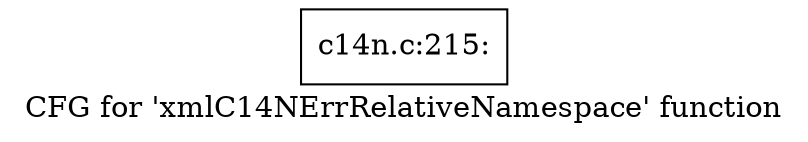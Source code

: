 digraph "CFG for 'xmlC14NErrRelativeNamespace' function" {
	label="CFG for 'xmlC14NErrRelativeNamespace' function";

	Node0x4ad15d0 [shape=record,label="{c14n.c:215:}"];
}
